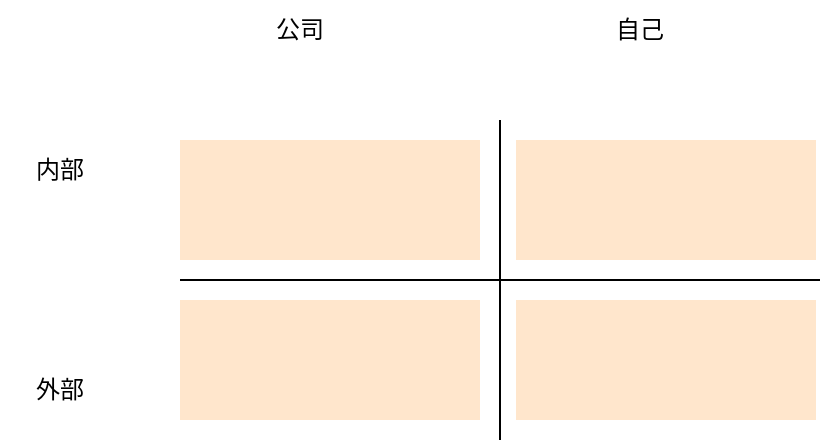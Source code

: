 <mxfile version="26.0.16">
  <diagram name="第 1 页" id="rW1ftQ6xeIiIzYSSfQmZ">
    <mxGraphModel dx="954" dy="581" grid="1" gridSize="10" guides="1" tooltips="1" connect="1" arrows="1" fold="1" page="1" pageScale="1" pageWidth="827" pageHeight="1169" math="0" shadow="0">
      <root>
        <mxCell id="0" />
        <mxCell id="1" parent="0" />
        <mxCell id="zsCXEVM4ZsIaikY9zzhA-1" value="" style="endArrow=none;html=1;rounded=0;" edge="1" parent="1">
          <mxGeometry width="50" height="50" relative="1" as="geometry">
            <mxPoint x="240" y="280" as="sourcePoint" />
            <mxPoint x="560" y="280" as="targetPoint" />
          </mxGeometry>
        </mxCell>
        <mxCell id="zsCXEVM4ZsIaikY9zzhA-2" value="" style="endArrow=none;html=1;rounded=0;" edge="1" parent="1">
          <mxGeometry width="50" height="50" relative="1" as="geometry">
            <mxPoint x="400" y="360" as="sourcePoint" />
            <mxPoint x="400" y="200" as="targetPoint" />
          </mxGeometry>
        </mxCell>
        <mxCell id="zsCXEVM4ZsIaikY9zzhA-3" value="自己" style="text;html=1;align=center;verticalAlign=middle;whiteSpace=wrap;rounded=0;" vertex="1" parent="1">
          <mxGeometry x="440" y="140" width="60" height="30" as="geometry" />
        </mxCell>
        <mxCell id="zsCXEVM4ZsIaikY9zzhA-4" value="公司" style="text;html=1;align=center;verticalAlign=middle;whiteSpace=wrap;rounded=0;" vertex="1" parent="1">
          <mxGeometry x="270" y="140" width="60" height="30" as="geometry" />
        </mxCell>
        <mxCell id="zsCXEVM4ZsIaikY9zzhA-5" value="内部" style="text;html=1;align=center;verticalAlign=middle;whiteSpace=wrap;rounded=0;" vertex="1" parent="1">
          <mxGeometry x="150" y="210" width="60" height="30" as="geometry" />
        </mxCell>
        <mxCell id="zsCXEVM4ZsIaikY9zzhA-6" value="外部" style="text;html=1;align=center;verticalAlign=middle;whiteSpace=wrap;rounded=0;" vertex="1" parent="1">
          <mxGeometry x="150" y="320" width="60" height="30" as="geometry" />
        </mxCell>
        <mxCell id="zsCXEVM4ZsIaikY9zzhA-7" value="" style="rounded=0;whiteSpace=wrap;html=1;fillColor=#ffe6cc;strokeColor=none;" vertex="1" parent="1">
          <mxGeometry x="408" y="210" width="150" height="60" as="geometry" />
        </mxCell>
        <mxCell id="zsCXEVM4ZsIaikY9zzhA-8" value="" style="rounded=0;whiteSpace=wrap;html=1;fillColor=#ffe6cc;strokeColor=none;" vertex="1" parent="1">
          <mxGeometry x="240" y="210" width="150" height="60" as="geometry" />
        </mxCell>
        <mxCell id="zsCXEVM4ZsIaikY9zzhA-9" value="" style="rounded=0;whiteSpace=wrap;html=1;fillColor=#ffe6cc;strokeColor=none;" vertex="1" parent="1">
          <mxGeometry x="240" y="290" width="150" height="60" as="geometry" />
        </mxCell>
        <mxCell id="zsCXEVM4ZsIaikY9zzhA-10" value="" style="rounded=0;whiteSpace=wrap;html=1;fillColor=#ffe6cc;strokeColor=none;" vertex="1" parent="1">
          <mxGeometry x="408" y="290" width="150" height="60" as="geometry" />
        </mxCell>
      </root>
    </mxGraphModel>
  </diagram>
</mxfile>

